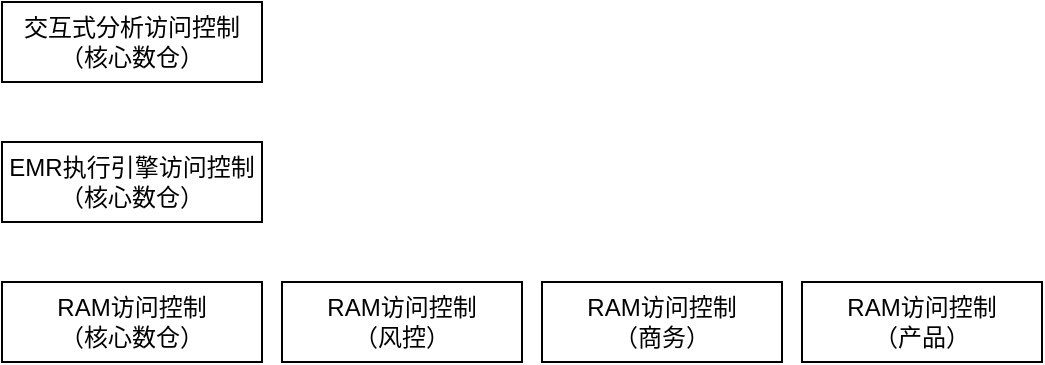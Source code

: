 <mxfile version="14.0.4" type="github"><diagram id="AMdhsoNa7M_U-urVTw4g" name="Page-1"><mxGraphModel dx="946" dy="526" grid="1" gridSize="10" guides="1" tooltips="1" connect="1" arrows="1" fold="1" page="1" pageScale="1" pageWidth="827" pageHeight="1169" math="0" shadow="0"><root><mxCell id="0"/><mxCell id="1" parent="0"/><mxCell id="SXtD7Fwj44cU33wYY_Ef-1" value="RAM访问控制&lt;br&gt;（核心数仓）" style="rounded=0;whiteSpace=wrap;html=1;" vertex="1" parent="1"><mxGeometry x="210" y="320" width="130" height="40" as="geometry"/></mxCell><mxCell id="SXtD7Fwj44cU33wYY_Ef-2" value="EMR执行引擎访问控制&lt;br&gt;（核心数仓）" style="rounded=0;whiteSpace=wrap;html=1;" vertex="1" parent="1"><mxGeometry x="210" y="250" width="130" height="40" as="geometry"/></mxCell><mxCell id="SXtD7Fwj44cU33wYY_Ef-3" value="交互式分析访问控制&lt;br&gt;（核心数仓）" style="rounded=0;whiteSpace=wrap;html=1;" vertex="1" parent="1"><mxGeometry x="210" y="180" width="130" height="40" as="geometry"/></mxCell><mxCell id="SXtD7Fwj44cU33wYY_Ef-4" value="RAM访问控制&lt;br&gt;（风控）" style="rounded=0;whiteSpace=wrap;html=1;" vertex="1" parent="1"><mxGeometry x="350" y="320" width="120" height="40" as="geometry"/></mxCell><mxCell id="SXtD7Fwj44cU33wYY_Ef-5" value="RAM访问控制&lt;br&gt;（商务）" style="rounded=0;whiteSpace=wrap;html=1;" vertex="1" parent="1"><mxGeometry x="480" y="320" width="120" height="40" as="geometry"/></mxCell><mxCell id="SXtD7Fwj44cU33wYY_Ef-6" value="RAM访问控制&lt;br&gt;（产品）" style="rounded=0;whiteSpace=wrap;html=1;" vertex="1" parent="1"><mxGeometry x="610" y="320" width="120" height="40" as="geometry"/></mxCell></root></mxGraphModel></diagram></mxfile>